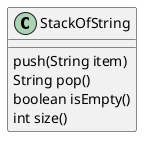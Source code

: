 @startuml

class StackOfString {
   push(String item)
   String pop()
   boolean isEmpty()
   int size()
}

@enduml